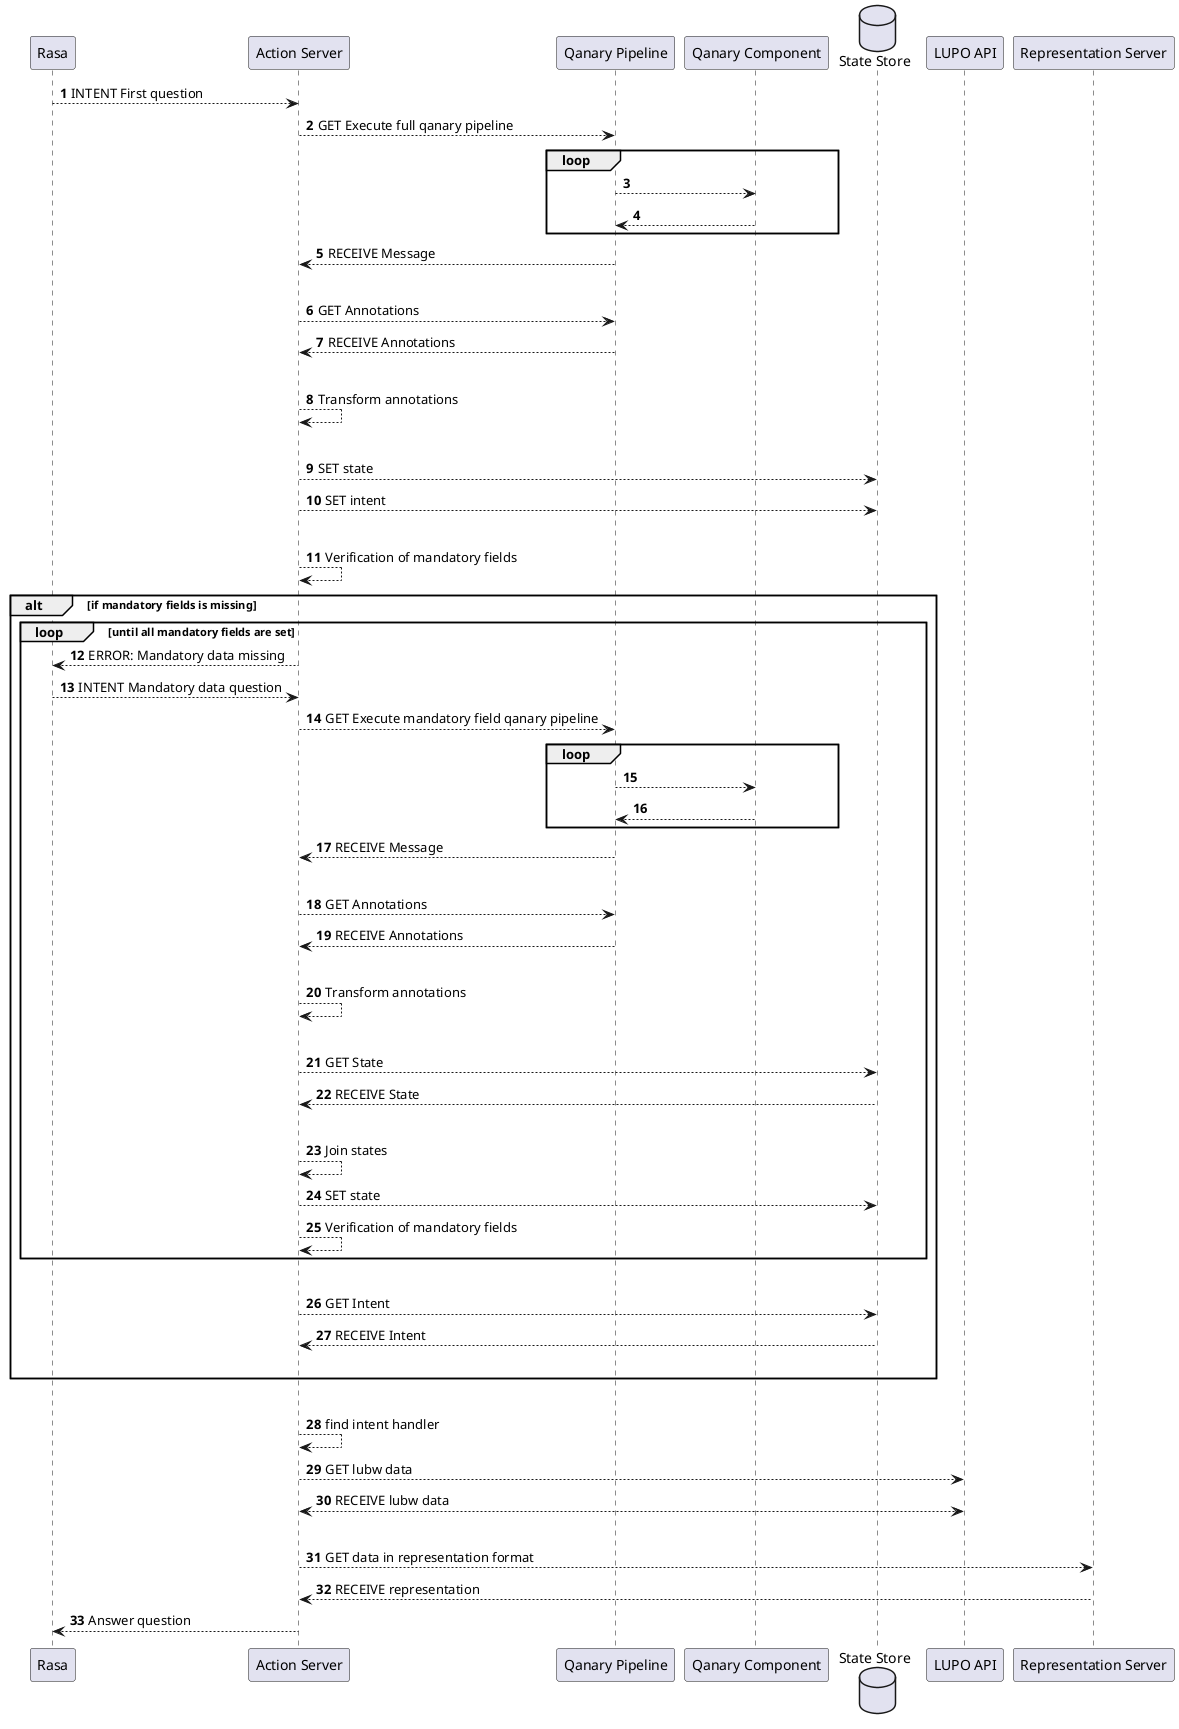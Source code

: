 @startuml

autonumber
skinparam BoxPadding 15

"Rasa" --> "Action Server" : INTENT First question
"Action Server" --> "Qanary Pipeline" : GET Execute full qanary pipeline

loop
"Qanary Pipeline" --> "Qanary Component"
"Qanary Pipeline" <-- "Qanary Component"
end


"Action Server" <-- "Qanary Pipeline" : RECEIVE Message

|||
"Action Server" --> "Qanary Pipeline" : GET Annotations
"Action Server" <-- "Qanary Pipeline" : RECEIVE Annotations
|||

"Action Server" --> "Action Server" : Transform annotations

|||
database "State Store"
"Action Server" --> "State Store" : SET state
"Action Server" --> "State Store" : SET intent
|||

"Action Server" --> "Action Server": Verification of mandatory fields

alt if mandatory fields is missing

loop until all mandatory fields are set

"Rasa" <-- "Action Server" : ERROR: Mandatory data missing
"Rasa" --> "Action Server" : INTENT Mandatory data question

"Action Server" --> "Qanary Pipeline": GET Execute mandatory field qanary pipeline

loop
"Qanary Pipeline" --> "Qanary Component"
"Qanary Pipeline" <-- "Qanary Component"
end

"Action Server" <-- "Qanary Pipeline" : RECEIVE Message
 
|||
"Action Server" --> "Qanary Pipeline" : GET Annotations
"Action Server" <-- "Qanary Pipeline" : RECEIVE Annotations
|||

"Action Server" --> "Action Server" : Transform annotations

|||
"Action Server" --> "State Store" : GET State
"Action Server" <-- "State Store" : RECEIVE State
|||

"Action Server" --> "Action Server" : Join states

"Action Server" --> "State Store" : SET state

"Action Server" --> "Action Server": Verification of mandatory fields
end

|||
"Action Server" --> "State Store" : GET Intent
"Action Server" <-- "State Store" : RECEIVE Intent
|||
end

|||
"Action Server" --> "Action Server" : find intent handler

"Action Server" --> "LUPO API" : GET lubw data
"Action Server" <--> "LUPO API" : RECEIVE lubw data

|||
"Action Server" --> "Representation Server" : GET data in representation format
"Action Server" <-- "Representation Server" : RECEIVE representation

"Rasa" <-- "Action Server" : Answer question

@enduml